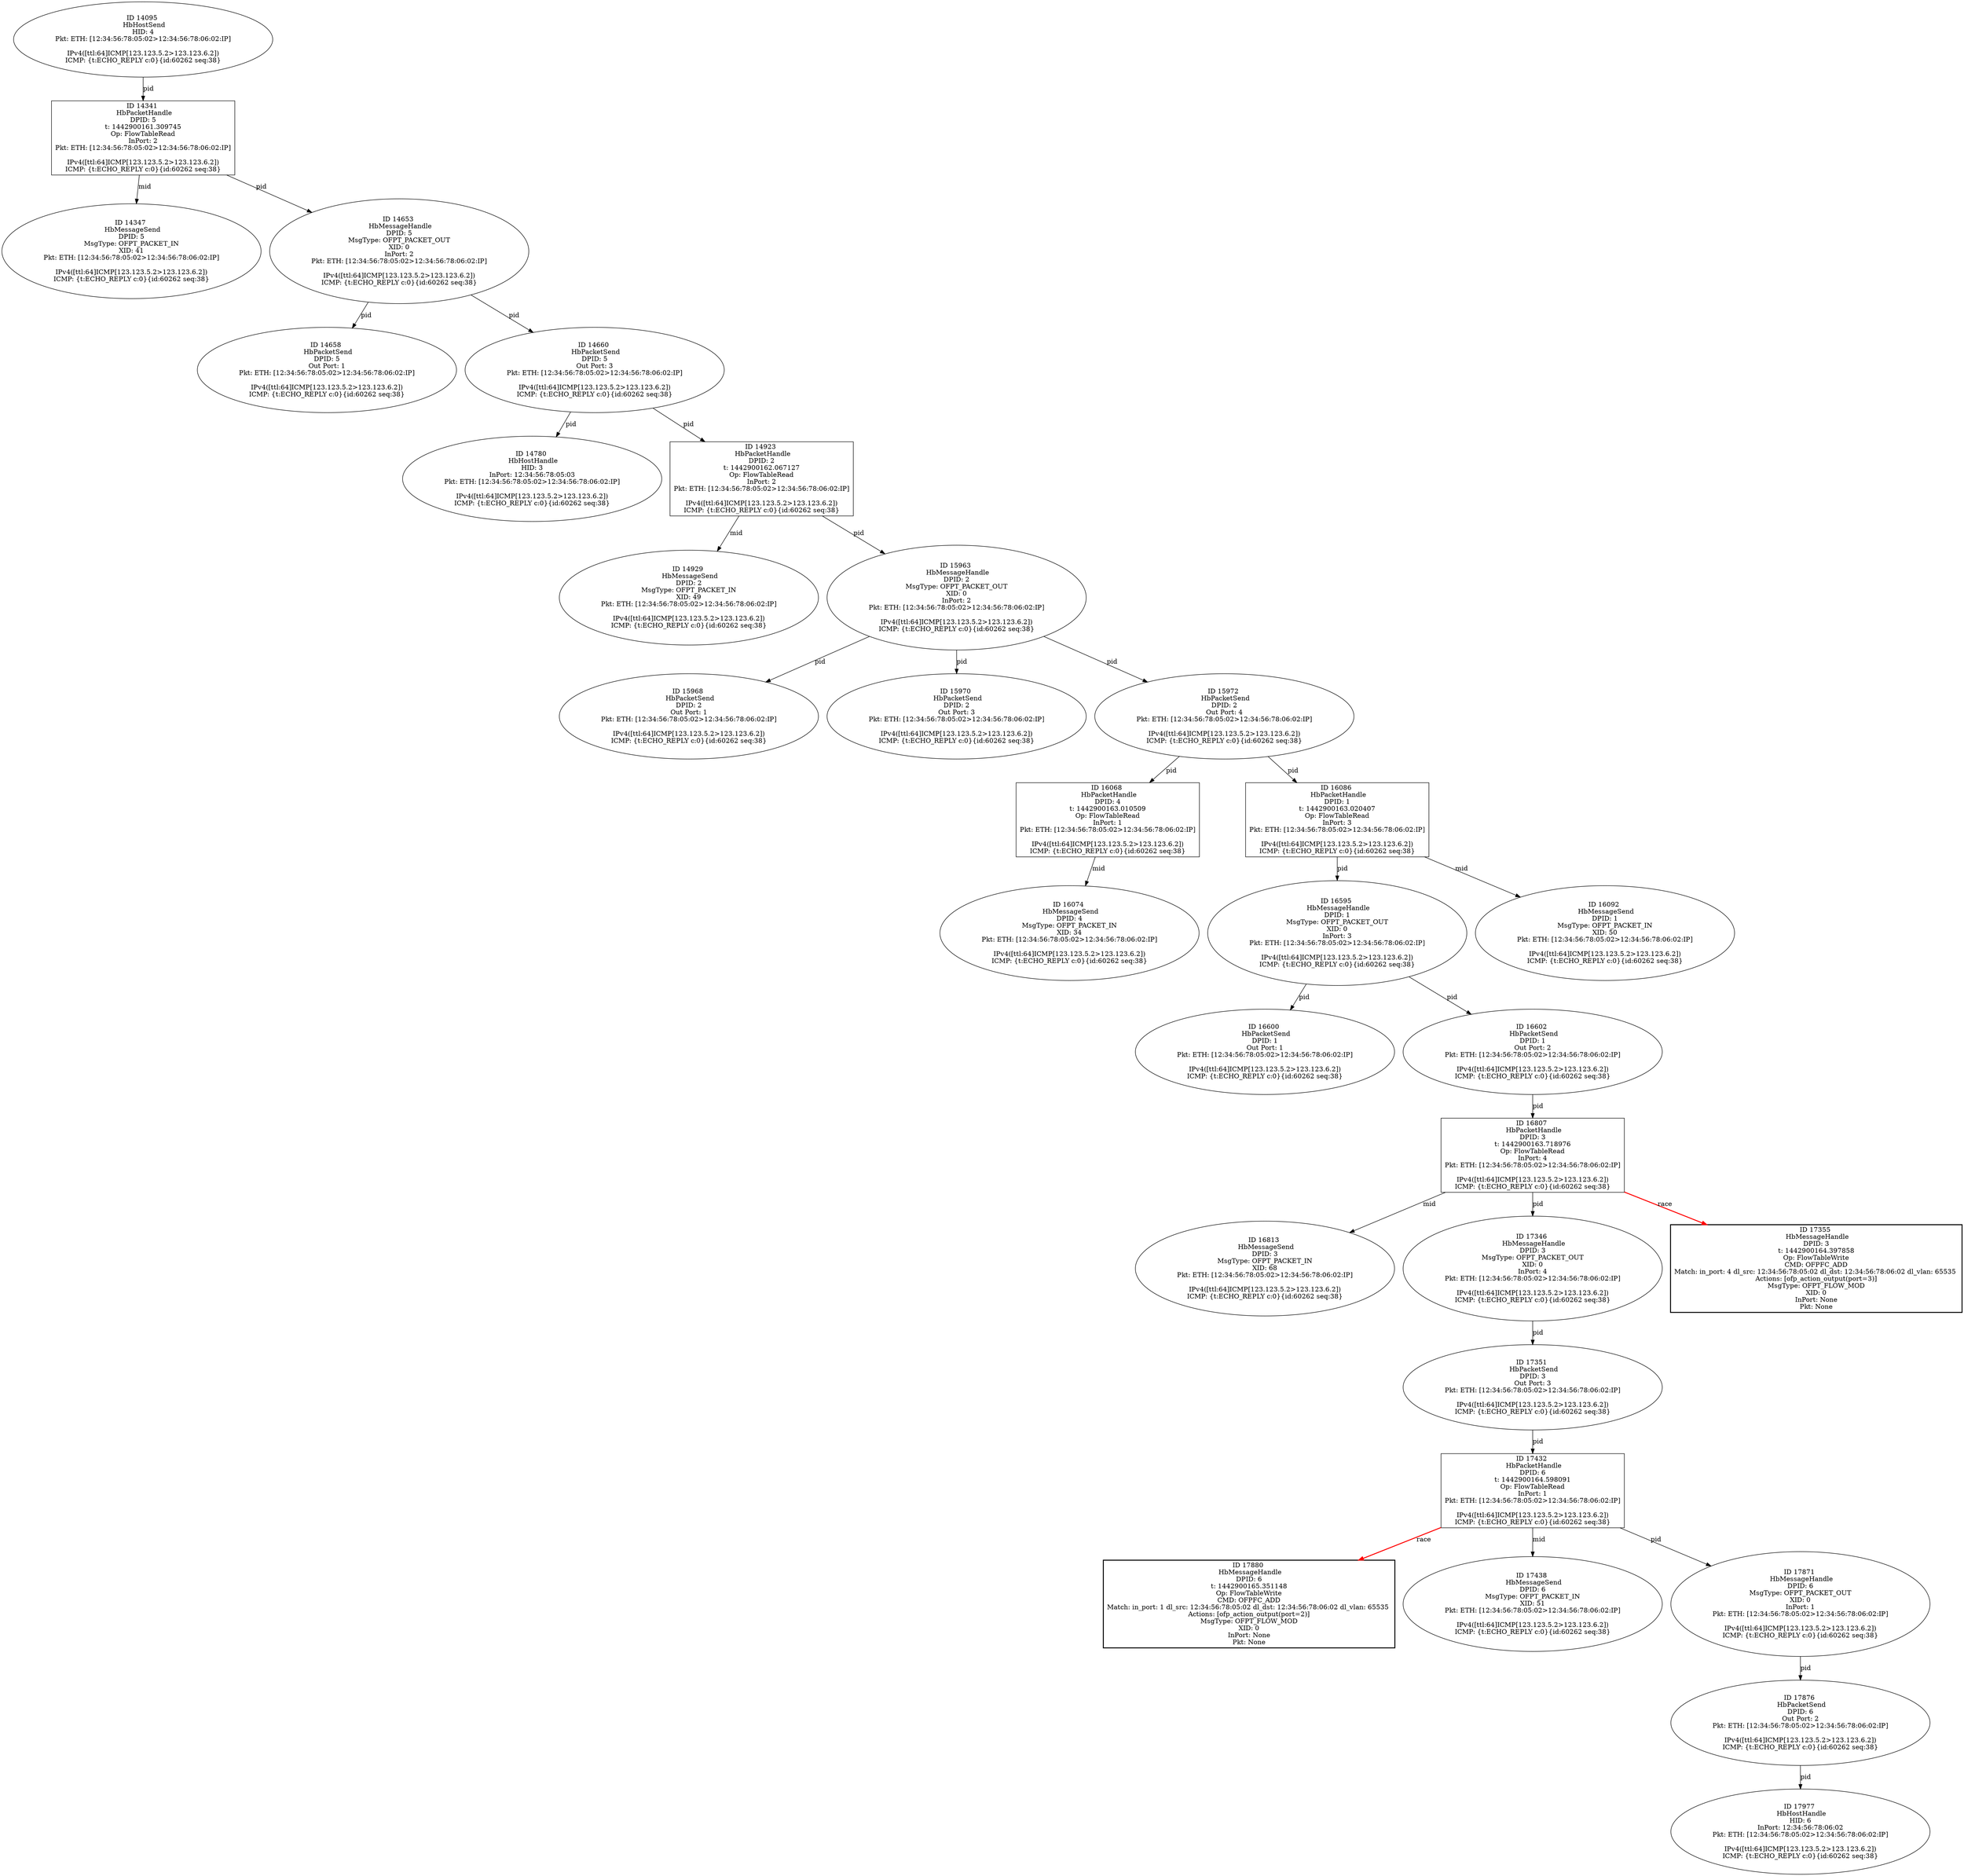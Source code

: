 strict digraph G {
14341 [shape=box, event=<hb_events.HbPacketHandle object at 0x10b068510>, label="ID 14341 
 HbPacketHandle
DPID: 5
t: 1442900161.309745
Op: FlowTableRead
InPort: 2
Pkt: ETH: [12:34:56:78:05:02>12:34:56:78:06:02:IP]

IPv4([ttl:64]ICMP[123.123.5.2>123.123.6.2])
ICMP: {t:ECHO_REPLY c:0}{id:60262 seq:38}"];
14347 [shape=oval, event=<hb_events.HbMessageSend object at 0x10b06f3d0>, label="ID 14347 
 HbMessageSend
DPID: 5
MsgType: OFPT_PACKET_IN
XID: 41
Pkt: ETH: [12:34:56:78:05:02>12:34:56:78:06:02:IP]

IPv4([ttl:64]ICMP[123.123.5.2>123.123.6.2])
ICMP: {t:ECHO_REPLY c:0}{id:60262 seq:38}"];
14658 [shape=oval, event=<hb_events.HbPacketSend object at 0x10b0e1a90>, label="ID 14658 
 HbPacketSend
DPID: 5
Out Port: 1
Pkt: ETH: [12:34:56:78:05:02>12:34:56:78:06:02:IP]

IPv4([ttl:64]ICMP[123.123.5.2>123.123.6.2])
ICMP: {t:ECHO_REPLY c:0}{id:60262 seq:38}"];
14095 [shape=oval, event=<hb_events.HbHostSend object at 0x10afe3850>, label="ID 14095 
 HbHostSend
HID: 4
Pkt: ETH: [12:34:56:78:05:02>12:34:56:78:06:02:IP]

IPv4([ttl:64]ICMP[123.123.5.2>123.123.6.2])
ICMP: {t:ECHO_REPLY c:0}{id:60262 seq:38}"];
17880 [shape=box, style=bold, event=<hb_events.HbMessageHandle object at 0x10b960550>, label="ID 17880 
 HbMessageHandle
DPID: 6
t: 1442900165.351148
Op: FlowTableWrite
CMD: OFPFC_ADD
Match: in_port: 1 dl_src: 12:34:56:78:05:02 dl_dst: 12:34:56:78:06:02 dl_vlan: 65535 
Actions: [ofp_action_output(port=2)]
MsgType: OFPT_FLOW_MOD
XID: 0
InPort: None
Pkt: None"];
17432 [shape=box, event=<hb_events.HbPacketHandle object at 0x10b754750>, label="ID 17432 
 HbPacketHandle
DPID: 6
t: 1442900164.598091
Op: FlowTableRead
InPort: 1
Pkt: ETH: [12:34:56:78:05:02>12:34:56:78:06:02:IP]

IPv4([ttl:64]ICMP[123.123.5.2>123.123.6.2])
ICMP: {t:ECHO_REPLY c:0}{id:60262 seq:38}"];
16068 [shape=box, event=<hb_events.HbPacketHandle object at 0x10b342610>, label="ID 16068 
 HbPacketHandle
DPID: 4
t: 1442900163.010509
Op: FlowTableRead
InPort: 1
Pkt: ETH: [12:34:56:78:05:02>12:34:56:78:06:02:IP]

IPv4([ttl:64]ICMP[123.123.5.2>123.123.6.2])
ICMP: {t:ECHO_REPLY c:0}{id:60262 seq:38}"];
17438 [shape=oval, event=<hb_events.HbMessageSend object at 0x10b767b10>, label="ID 17438 
 HbMessageSend
DPID: 6
MsgType: OFPT_PACKET_IN
XID: 51
Pkt: ETH: [12:34:56:78:05:02>12:34:56:78:06:02:IP]

IPv4([ttl:64]ICMP[123.123.5.2>123.123.6.2])
ICMP: {t:ECHO_REPLY c:0}{id:60262 seq:38}"];
16807 [shape=box, event=<hb_events.HbPacketHandle object at 0x10b527b10>, label="ID 16807 
 HbPacketHandle
DPID: 3
t: 1442900163.718976
Op: FlowTableRead
InPort: 4
Pkt: ETH: [12:34:56:78:05:02>12:34:56:78:06:02:IP]

IPv4([ttl:64]ICMP[123.123.5.2>123.123.6.2])
ICMP: {t:ECHO_REPLY c:0}{id:60262 seq:38}"];
16813 [shape=oval, event=<hb_events.HbMessageSend object at 0x10b534d90>, label="ID 16813 
 HbMessageSend
DPID: 3
MsgType: OFPT_PACKET_IN
XID: 68
Pkt: ETH: [12:34:56:78:05:02>12:34:56:78:06:02:IP]

IPv4([ttl:64]ICMP[123.123.5.2>123.123.6.2])
ICMP: {t:ECHO_REPLY c:0}{id:60262 seq:38}"];
17977 [shape=oval, event=<hb_events.HbHostHandle object at 0x10b9e6090>, label="ID 17977 
 HbHostHandle
HID: 6
InPort: 12:34:56:78:06:02
Pkt: ETH: [12:34:56:78:05:02>12:34:56:78:06:02:IP]

IPv4([ttl:64]ICMP[123.123.5.2>123.123.6.2])
ICMP: {t:ECHO_REPLY c:0}{id:60262 seq:38}"];
14780 [shape=oval, event=<hb_events.HbHostHandle object at 0x10b0fc4d0>, label="ID 14780 
 HbHostHandle
HID: 3
InPort: 12:34:56:78:05:03
Pkt: ETH: [12:34:56:78:05:02>12:34:56:78:06:02:IP]

IPv4([ttl:64]ICMP[123.123.5.2>123.123.6.2])
ICMP: {t:ECHO_REPLY c:0}{id:60262 seq:38}"];
14653 [shape=oval, event=<hb_events.HbMessageHandle object at 0x10b0e1590>, label="ID 14653 
 HbMessageHandle
DPID: 5
MsgType: OFPT_PACKET_OUT
XID: 0
InPort: 2
Pkt: ETH: [12:34:56:78:05:02>12:34:56:78:06:02:IP]

IPv4([ttl:64]ICMP[123.123.5.2>123.123.6.2])
ICMP: {t:ECHO_REPLY c:0}{id:60262 seq:38}"];
17346 [shape=oval, event=<hb_events.HbMessageHandle object at 0x10b712f90>, label="ID 17346 
 HbMessageHandle
DPID: 3
MsgType: OFPT_PACKET_OUT
XID: 0
InPort: 4
Pkt: ETH: [12:34:56:78:05:02>12:34:56:78:06:02:IP]

IPv4([ttl:64]ICMP[123.123.5.2>123.123.6.2])
ICMP: {t:ECHO_REPLY c:0}{id:60262 seq:38}"];
17355 [shape=box, style=bold, event=<hb_events.HbMessageHandle object at 0x10b70cb10>, label="ID 17355 
 HbMessageHandle
DPID: 3
t: 1442900164.397858
Op: FlowTableWrite
CMD: OFPFC_ADD
Match: in_port: 4 dl_src: 12:34:56:78:05:02 dl_dst: 12:34:56:78:06:02 dl_vlan: 65535 
Actions: [ofp_action_output(port=3)]
MsgType: OFPT_FLOW_MOD
XID: 0
InPort: None
Pkt: None"];
14660 [shape=oval, event=<hb_events.HbPacketSend object at 0x10b0e1cd0>, label="ID 14660 
 HbPacketSend
DPID: 5
Out Port: 3
Pkt: ETH: [12:34:56:78:05:02>12:34:56:78:06:02:IP]

IPv4([ttl:64]ICMP[123.123.5.2>123.123.6.2])
ICMP: {t:ECHO_REPLY c:0}{id:60262 seq:38}"];
17351 [shape=oval, event=<hb_events.HbPacketSend object at 0x10b718210>, label="ID 17351 
 HbPacketSend
DPID: 3
Out Port: 3
Pkt: ETH: [12:34:56:78:05:02>12:34:56:78:06:02:IP]

IPv4([ttl:64]ICMP[123.123.5.2>123.123.6.2])
ICMP: {t:ECHO_REPLY c:0}{id:60262 seq:38}"];
16074 [shape=oval, event=<hb_events.HbMessageSend object at 0x10b349850>, label="ID 16074 
 HbMessageSend
DPID: 4
MsgType: OFPT_PACKET_IN
XID: 34
Pkt: ETH: [12:34:56:78:05:02>12:34:56:78:06:02:IP]

IPv4([ttl:64]ICMP[123.123.5.2>123.123.6.2])
ICMP: {t:ECHO_REPLY c:0}{id:60262 seq:38}"];
14923 [shape=box, event=<hb_events.HbPacketHandle object at 0x10b13ed10>, label="ID 14923 
 HbPacketHandle
DPID: 2
t: 1442900162.067127
Op: FlowTableRead
InPort: 2
Pkt: ETH: [12:34:56:78:05:02>12:34:56:78:06:02:IP]

IPv4([ttl:64]ICMP[123.123.5.2>123.123.6.2])
ICMP: {t:ECHO_REPLY c:0}{id:60262 seq:38}"];
17871 [shape=oval, event=<hb_events.HbMessageHandle object at 0x10b958050>, label="ID 17871 
 HbMessageHandle
DPID: 6
MsgType: OFPT_PACKET_OUT
XID: 0
InPort: 1
Pkt: ETH: [12:34:56:78:05:02>12:34:56:78:06:02:IP]

IPv4([ttl:64]ICMP[123.123.5.2>123.123.6.2])
ICMP: {t:ECHO_REPLY c:0}{id:60262 seq:38}"];
14929 [shape=oval, event=<hb_events.HbMessageSend object at 0x10b168490>, label="ID 14929 
 HbMessageSend
DPID: 2
MsgType: OFPT_PACKET_IN
XID: 49
Pkt: ETH: [12:34:56:78:05:02>12:34:56:78:06:02:IP]

IPv4([ttl:64]ICMP[123.123.5.2>123.123.6.2])
ICMP: {t:ECHO_REPLY c:0}{id:60262 seq:38}"];
16595 [shape=oval, event=<hb_events.HbMessageHandle object at 0x10b49d2d0>, label="ID 16595 
 HbMessageHandle
DPID: 1
MsgType: OFPT_PACKET_OUT
XID: 0
InPort: 3
Pkt: ETH: [12:34:56:78:05:02>12:34:56:78:06:02:IP]

IPv4([ttl:64]ICMP[123.123.5.2>123.123.6.2])
ICMP: {t:ECHO_REPLY c:0}{id:60262 seq:38}"];
17876 [shape=oval, event=<hb_events.HbPacketSend object at 0x10b958550>, label="ID 17876 
 HbPacketSend
DPID: 6
Out Port: 2
Pkt: ETH: [12:34:56:78:05:02>12:34:56:78:06:02:IP]

IPv4([ttl:64]ICMP[123.123.5.2>123.123.6.2])
ICMP: {t:ECHO_REPLY c:0}{id:60262 seq:38}"];
16086 [shape=box, event=<hb_events.HbPacketHandle object at 0x10b35ca10>, label="ID 16086 
 HbPacketHandle
DPID: 1
t: 1442900163.020407
Op: FlowTableRead
InPort: 3
Pkt: ETH: [12:34:56:78:05:02>12:34:56:78:06:02:IP]

IPv4([ttl:64]ICMP[123.123.5.2>123.123.6.2])
ICMP: {t:ECHO_REPLY c:0}{id:60262 seq:38}"];
16600 [shape=oval, event=<hb_events.HbPacketSend object at 0x10b49d690>, label="ID 16600 
 HbPacketSend
DPID: 1
Out Port: 1
Pkt: ETH: [12:34:56:78:05:02>12:34:56:78:06:02:IP]

IPv4([ttl:64]ICMP[123.123.5.2>123.123.6.2])
ICMP: {t:ECHO_REPLY c:0}{id:60262 seq:38}"];
16602 [shape=oval, event=<hb_events.HbPacketSend object at 0x10b49d910>, label="ID 16602 
 HbPacketSend
DPID: 1
Out Port: 2
Pkt: ETH: [12:34:56:78:05:02>12:34:56:78:06:02:IP]

IPv4([ttl:64]ICMP[123.123.5.2>123.123.6.2])
ICMP: {t:ECHO_REPLY c:0}{id:60262 seq:38}"];
15963 [shape=oval, event=<hb_events.HbMessageHandle object at 0x10b30ca50>, label="ID 15963 
 HbMessageHandle
DPID: 2
MsgType: OFPT_PACKET_OUT
XID: 0
InPort: 2
Pkt: ETH: [12:34:56:78:05:02>12:34:56:78:06:02:IP]

IPv4([ttl:64]ICMP[123.123.5.2>123.123.6.2])
ICMP: {t:ECHO_REPLY c:0}{id:60262 seq:38}"];
16092 [shape=oval, event=<hb_events.HbMessageSend object at 0x10b363210>, label="ID 16092 
 HbMessageSend
DPID: 1
MsgType: OFPT_PACKET_IN
XID: 50
Pkt: ETH: [12:34:56:78:05:02>12:34:56:78:06:02:IP]

IPv4([ttl:64]ICMP[123.123.5.2>123.123.6.2])
ICMP: {t:ECHO_REPLY c:0}{id:60262 seq:38}"];
15968 [shape=oval, event=<hb_events.HbPacketSend object at 0x10b30cf50>, label="ID 15968 
 HbPacketSend
DPID: 2
Out Port: 1
Pkt: ETH: [12:34:56:78:05:02>12:34:56:78:06:02:IP]

IPv4([ttl:64]ICMP[123.123.5.2>123.123.6.2])
ICMP: {t:ECHO_REPLY c:0}{id:60262 seq:38}"];
15970 [shape=oval, event=<hb_events.HbPacketSend object at 0x10b31f1d0>, label="ID 15970 
 HbPacketSend
DPID: 2
Out Port: 3
Pkt: ETH: [12:34:56:78:05:02>12:34:56:78:06:02:IP]

IPv4([ttl:64]ICMP[123.123.5.2>123.123.6.2])
ICMP: {t:ECHO_REPLY c:0}{id:60262 seq:38}"];
15972 [shape=oval, event=<hb_events.HbPacketSend object at 0x10b31f410>, label="ID 15972 
 HbPacketSend
DPID: 2
Out Port: 4
Pkt: ETH: [12:34:56:78:05:02>12:34:56:78:06:02:IP]

IPv4([ttl:64]ICMP[123.123.5.2>123.123.6.2])
ICMP: {t:ECHO_REPLY c:0}{id:60262 seq:38}"];
14341 -> 14347  [rel=mid, label=mid];
14341 -> 14653  [rel=pid, label=pid];
14095 -> 14341  [rel=pid, label=pid];
17432 -> 17880  [harmful=True, color=red, style=bold, rel=race, label=race];
17432 -> 17438  [rel=mid, label=mid];
17432 -> 17871  [rel=pid, label=pid];
14660 -> 14923  [rel=pid, label=pid];
14660 -> 14780  [rel=pid, label=pid];
16807 -> 17346  [rel=pid, label=pid];
16807 -> 17355  [harmful=True, color=red, style=bold, rel=race, label=race];
16807 -> 16813  [rel=mid, label=mid];
14653 -> 14658  [rel=pid, label=pid];
14653 -> 14660  [rel=pid, label=pid];
17346 -> 17351  [rel=pid, label=pid];
16068 -> 16074  [rel=mid, label=mid];
17351 -> 17432  [rel=pid, label=pid];
14923 -> 14929  [rel=mid, label=mid];
14923 -> 15963  [rel=pid, label=pid];
17871 -> 17876  [rel=pid, label=pid];
16595 -> 16600  [rel=pid, label=pid];
16595 -> 16602  [rel=pid, label=pid];
17876 -> 17977  [rel=pid, label=pid];
16086 -> 16595  [rel=pid, label=pid];
16086 -> 16092  [rel=mid, label=mid];
16602 -> 16807  [rel=pid, label=pid];
15963 -> 15968  [rel=pid, label=pid];
15963 -> 15970  [rel=pid, label=pid];
15963 -> 15972  [rel=pid, label=pid];
15972 -> 16068  [rel=pid, label=pid];
15972 -> 16086  [rel=pid, label=pid];
}
